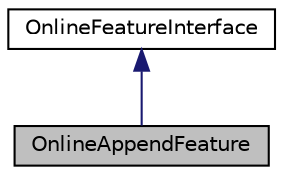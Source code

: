 digraph "OnlineAppendFeature"
{
  edge [fontname="Helvetica",fontsize="10",labelfontname="Helvetica",labelfontsize="10"];
  node [fontname="Helvetica",fontsize="10",shape=record];
  Node0 [label="OnlineAppendFeature",height=0.2,width=0.4,color="black", fillcolor="grey75", style="filled", fontcolor="black"];
  Node1 -> Node0 [dir="back",color="midnightblue",fontsize="10",style="solid",fontname="Helvetica"];
  Node1 [label="OnlineFeatureInterface",height=0.2,width=0.4,color="black", fillcolor="white", style="filled",URL="$classkaldi_1_1OnlineFeatureInterface.html",tooltip="OnlineFeatureInterface is an interface for online feature processing (it is also usable in the offlin..."];
}
